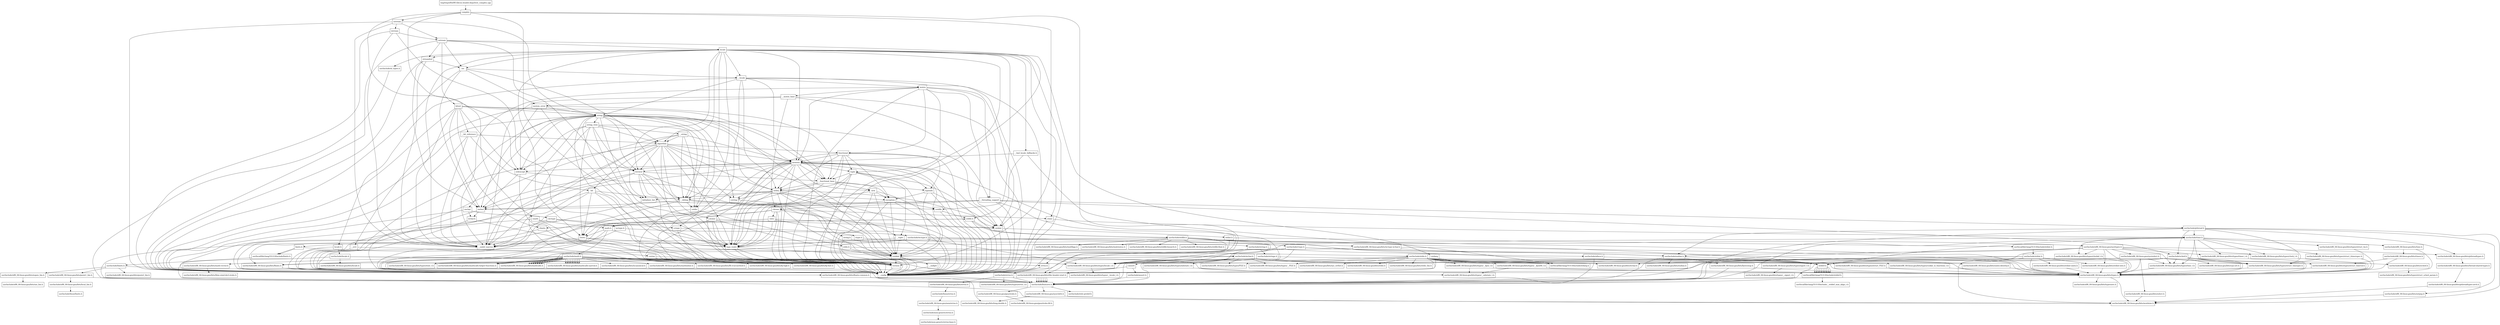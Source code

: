 digraph "dependencies" {
  header_1 [ shape="box", label="complex"];
  header_0 [ shape="box", label="tmp/tmpw8iwRO.libcxx.header.deps/test_complex.cpp"];
  header_2 [ shape="box", label="__config"];
  header_3 [ shape="box", label="usr/include/features.h"];
  header_4 [ shape="box", label="usr/include/stdc-predef.h"];
  header_5 [ shape="box", label="usr/include/x86_64-linux-gnu/sys/cdefs.h"];
  header_6 [ shape="box", label="usr/include/x86_64-linux-gnu/bits/wordsize.h"];
  header_7 [ shape="box", label="usr/include/x86_64-linux-gnu/bits/long-double.h"];
  header_8 [ shape="box", label="usr/include/x86_64-linux-gnu/gnu/stubs.h"];
  header_9 [ shape="box", label="usr/include/x86_64-linux-gnu/gnu/stubs-64.h"];
  header_11 [ shape="box", label="type_traits"];
  header_12 [ shape="box", label="cstddef"];
  header_13 [ shape="box", label="version"];
  header_14 [ shape="box", label="usr/local/lib/clang/10.0.0/include/stddef.h"];
  header_15 [ shape="box", label="usr/local/lib/clang/10.0.0/include/__stddef_max_align_t.h"];
  header_16 [ shape="box", label="__nullptr"];
  header_17 [ shape="box", label="stdexcept"];
  header_18 [ shape="box", label="exception"];
  header_19 [ shape="box", label="cstdlib"];
  header_20 [ shape="box", label="stdlib.h"];
  header_21 [ shape="box", label="usr/include/stdlib.h"];
  header_22 [ shape="box", label="usr/include/x86_64-linux-gnu/bits/libc-header-start.h"];
  header_23 [ shape="box", label="stddef.h"];
  header_24 [ shape="box", label="usr/include/x86_64-linux-gnu/bits/waitflags.h"];
  header_25 [ shape="box", label="usr/include/x86_64-linux-gnu/bits/waitstatus.h"];
  header_26 [ shape="box", label="usr/include/x86_64-linux-gnu/bits/floatn.h"];
  header_27 [ shape="box", label="usr/include/x86_64-linux-gnu/bits/floatn-common.h"];
  header_28 [ shape="box", label="usr/include/x86_64-linux-gnu/bits/types/locale_t.h"];
  header_29 [ shape="box", label="usr/include/x86_64-linux-gnu/bits/types/__locale_t.h"];
  header_30 [ shape="box", label="usr/include/x86_64-linux-gnu/sys/types.h"];
  header_31 [ shape="box", label="usr/include/x86_64-linux-gnu/bits/types.h"];
  header_32 [ shape="box", label="usr/include/x86_64-linux-gnu/bits/typesizes.h"];
  header_33 [ shape="box", label="usr/include/x86_64-linux-gnu/bits/types/clock_t.h"];
  header_34 [ shape="box", label="usr/include/x86_64-linux-gnu/bits/types/clockid_t.h"];
  header_35 [ shape="box", label="usr/include/x86_64-linux-gnu/bits/types/time_t.h"];
  header_36 [ shape="box", label="usr/include/x86_64-linux-gnu/bits/types/timer_t.h"];
  header_37 [ shape="box", label="usr/include/x86_64-linux-gnu/bits/stdint-intn.h"];
  header_38 [ shape="box", label="usr/include/endian.h"];
  header_39 [ shape="box", label="usr/include/x86_64-linux-gnu/bits/endian.h"];
  header_40 [ shape="box", label="usr/include/x86_64-linux-gnu/bits/byteswap.h"];
  header_41 [ shape="box", label="usr/include/x86_64-linux-gnu/bits/uintn-identity.h"];
  header_42 [ shape="box", label="usr/include/x86_64-linux-gnu/sys/select.h"];
  header_43 [ shape="box", label="usr/include/x86_64-linux-gnu/bits/select.h"];
  header_44 [ shape="box", label="usr/include/x86_64-linux-gnu/bits/types/sigset_t.h"];
  header_45 [ shape="box", label="usr/include/x86_64-linux-gnu/bits/types/__sigset_t.h"];
  header_46 [ shape="box", label="usr/include/x86_64-linux-gnu/bits/types/struct_timeval.h"];
  header_47 [ shape="box", label="usr/include/x86_64-linux-gnu/bits/types/struct_timespec.h"];
  header_48 [ shape="box", label="usr/include/x86_64-linux-gnu/bits/pthreadtypes.h"];
  header_49 [ shape="box", label="usr/include/x86_64-linux-gnu/bits/thread-shared-types.h"];
  header_50 [ shape="box", label="usr/include/x86_64-linux-gnu/bits/pthreadtypes-arch.h"];
  header_51 [ shape="box", label="usr/include/alloca.h"];
  header_52 [ shape="box", label="usr/include/x86_64-linux-gnu/bits/stdlib-bsearch.h"];
  header_53 [ shape="box", label="usr/include/x86_64-linux-gnu/bits/stdlib-float.h"];
  header_54 [ shape="box", label="math.h"];
  header_55 [ shape="box", label="usr/include/math.h"];
  header_56 [ shape="box", label="usr/include/x86_64-linux-gnu/bits/math-vector.h"];
  header_57 [ shape="box", label="usr/include/x86_64-linux-gnu/bits/libm-simd-decl-stubs.h"];
  header_58 [ shape="box", label="usr/include/x86_64-linux-gnu/bits/flt-eval-method.h"];
  header_59 [ shape="box", label="usr/include/x86_64-linux-gnu/bits/fp-logb.h"];
  header_60 [ shape="box", label="usr/include/x86_64-linux-gnu/bits/fp-fast.h"];
  header_61 [ shape="box", label="usr/include/x86_64-linux-gnu/bits/mathcalls-helper-functions.h"];
  header_62 [ shape="box", label="usr/include/x86_64-linux-gnu/bits/mathcalls.h"];
  header_63 [ shape="box", label="usr/include/x86_64-linux-gnu/bits/mathcalls-narrow.h"];
  header_64 [ shape="box", label="usr/include/x86_64-linux-gnu/bits/iscanonical.h"];
  header_65 [ shape="box", label="usr/include/x86_64-linux-gnu/bits/mathinline.h"];
  header_66 [ shape="box", label="limits"];
  header_67 [ shape="box", label="__undef_macros"];
  header_68 [ shape="box", label="iosfwd"];
  header_69 [ shape="box", label="wchar.h"];
  header_70 [ shape="box", label="usr/include/wchar.h"];
  header_71 [ shape="box", label="usr/local/lib/clang/10.0.0/include/stdarg.h"];
  header_72 [ shape="box", label="usr/include/x86_64-linux-gnu/bits/wchar.h"];
  header_73 [ shape="box", label="usr/include/x86_64-linux-gnu/bits/types/wint_t.h"];
  header_74 [ shape="box", label="usr/include/x86_64-linux-gnu/bits/types/mbstate_t.h"];
  header_75 [ shape="box", label="usr/include/x86_64-linux-gnu/bits/types/__mbstate_t.h"];
  header_76 [ shape="box", label="usr/include/x86_64-linux-gnu/bits/types/__FILE.h"];
  header_77 [ shape="box", label="usr/include/x86_64-linux-gnu/bits/types/FILE.h"];
  header_78 [ shape="box", label="cmath"];
  header_79 [ shape="box", label="sstream"];
  header_80 [ shape="box", label="ostream"];
  header_81 [ shape="box", label="ios"];
  header_82 [ shape="box", label="__locale"];
  header_83 [ shape="box", label="string"];
  header_84 [ shape="box", label="string_view"];
  header_85 [ shape="box", label="__string"];
  header_86 [ shape="box", label="algorithm"];
  header_87 [ shape="box", label="initializer_list"];
  header_88 [ shape="box", label="cstring"];
  header_89 [ shape="box", label="string.h"];
  header_90 [ shape="box", label="usr/include/string.h"];
  header_91 [ shape="box", label="usr/include/strings.h"];
  header_92 [ shape="box", label="utility"];
  header_93 [ shape="box", label="__tuple"];
  header_94 [ shape="box", label="cstdint"];
  header_95 [ shape="box", label="stdint.h"];
  header_96 [ shape="box", label="usr/local/lib/clang/10.0.0/include/stdint.h"];
  header_97 [ shape="box", label="usr/include/stdint.h"];
  header_98 [ shape="box", label="usr/include/x86_64-linux-gnu/bits/stdint-uintn.h"];
  header_99 [ shape="box", label="__debug"];
  header_100 [ shape="box", label="cstdio"];
  header_101 [ shape="box", label="stdio.h"];
  header_102 [ shape="box", label="usr/include/stdio.h"];
  header_103 [ shape="box", label="usr/include/x86_64-linux-gnu/bits/types/__fpos_t.h"];
  header_104 [ shape="box", label="usr/include/x86_64-linux-gnu/bits/types/__fpos64_t.h"];
  header_105 [ shape="box", label="usr/include/x86_64-linux-gnu/bits/types/struct_FILE.h"];
  header_106 [ shape="box", label="usr/include/x86_64-linux-gnu/bits/types/cookie_io_functions_t.h"];
  header_107 [ shape="box", label="usr/include/x86_64-linux-gnu/bits/stdio_lim.h"];
  header_108 [ shape="box", label="usr/include/x86_64-linux-gnu/bits/sys_errlist.h"];
  header_109 [ shape="box", label="usr/include/x86_64-linux-gnu/bits/stdio.h"];
  header_110 [ shape="box", label="memory"];
  header_111 [ shape="box", label="typeinfo"];
  header_112 [ shape="box", label="new"];
  header_113 [ shape="box", label="iterator"];
  header_114 [ shape="box", label="__functional_base"];
  header_115 [ shape="box", label="tuple"];
  header_116 [ shape="box", label="cassert"];
  header_117 [ shape="box", label="usr/include/assert.h"];
  header_118 [ shape="box", label="atomic"];
  header_119 [ shape="box", label="functional"];
  header_120 [ shape="box", label="bit"];
  header_121 [ shape="box", label="cwchar"];
  header_122 [ shape="box", label="cwctype"];
  header_123 [ shape="box", label="cctype"];
  header_124 [ shape="box", label="ctype.h"];
  header_125 [ shape="box", label="usr/include/ctype.h"];
  header_126 [ shape="box", label="wctype.h"];
  header_127 [ shape="box", label="usr/include/wctype.h"];
  header_128 [ shape="box", label="usr/include/x86_64-linux-gnu/bits/wctype-wchar.h"];
  header_129 [ shape="box", label="mutex"];
  header_130 [ shape="box", label="__mutex_base"];
  header_131 [ shape="box", label="chrono"];
  header_132 [ shape="box", label="ctime"];
  header_133 [ shape="box", label="usr/include/time.h"];
  header_134 [ shape="box", label="usr/include/x86_64-linux-gnu/bits/time.h"];
  header_135 [ shape="box", label="usr/include/x86_64-linux-gnu/bits/timex.h"];
  header_136 [ shape="box", label="usr/include/x86_64-linux-gnu/bits/types/struct_tm.h"];
  header_137 [ shape="box", label="usr/include/x86_64-linux-gnu/bits/types/struct_itimerspec.h"];
  header_138 [ shape="box", label="ratio"];
  header_139 [ shape="box", label="climits"];
  header_140 [ shape="box", label="limits.h"];
  header_141 [ shape="box", label="usr/local/lib/clang/10.0.0/include/limits.h"];
  header_142 [ shape="box", label="usr/include/limits.h"];
  header_143 [ shape="box", label="usr/include/x86_64-linux-gnu/bits/posix1_lim.h"];
  header_144 [ shape="box", label="usr/include/x86_64-linux-gnu/bits/local_lim.h"];
  header_145 [ shape="box", label="usr/include/linux/limits.h"];
  header_146 [ shape="box", label="usr/include/x86_64-linux-gnu/bits/posix2_lim.h"];
  header_147 [ shape="box", label="usr/include/x86_64-linux-gnu/bits/xopen_lim.h"];
  header_148 [ shape="box", label="usr/include/x86_64-linux-gnu/bits/uio_lim.h"];
  header_149 [ shape="box", label="system_error"];
  header_150 [ shape="box", label="__errc"];
  header_151 [ shape="box", label="cerrno"];
  header_152 [ shape="box", label="errno.h"];
  header_153 [ shape="box", label="usr/include/errno.h"];
  header_154 [ shape="box", label="usr/include/x86_64-linux-gnu/bits/errno.h"];
  header_155 [ shape="box", label="usr/include/linux/errno.h"];
  header_156 [ shape="box", label="usr/include/x86_64-linux-gnu/asm/errno.h"];
  header_157 [ shape="box", label="usr/include/asm-generic/errno.h"];
  header_158 [ shape="box", label="usr/include/asm-generic/errno-base.h"];
  header_159 [ shape="box", label="usr/include/x86_64-linux-gnu/bits/types/error_t.h"];
  header_160 [ shape="box", label="__threading_support"];
  header_10 [ shape="box", label="usr/include/pthread.h"];
  header_161 [ shape="box", label="usr/include/sched.h"];
  header_162 [ shape="box", label="usr/include/x86_64-linux-gnu/bits/sched.h"];
  header_163 [ shape="box", label="usr/include/x86_64-linux-gnu/bits/types/struct_sched_param.h"];
  header_164 [ shape="box", label="usr/include/x86_64-linux-gnu/bits/cpu-set.h"];
  header_165 [ shape="box", label="usr/include/x86_64-linux-gnu/bits/setjmp.h"];
  header_166 [ shape="box", label="locale.h"];
  header_167 [ shape="box", label="usr/include/locale.h"];
  header_168 [ shape="box", label="usr/include/x86_64-linux-gnu/bits/locale.h"];
  header_169 [ shape="box", label="streambuf"];
  header_170 [ shape="box", label="locale"];
  header_171 [ shape="box", label="cstdarg"];
  header_172 [ shape="box", label="usr/include/nl_types.h"];
  header_173 [ shape="box", label="__bsd_locale_fallbacks.h"];
  header_174 [ shape="box", label="bitset"];
  header_175 [ shape="box", label="__bit_reference"];
  header_176 [ shape="box", label="istream"];
  header_151 -> header_2;
  header_151 -> header_152;
  header_0 -> header_1;
  header_138 -> header_2;
  header_138 -> header_94;
  header_138 -> header_139;
  header_138 -> header_11;
  header_138 -> header_67;
  header_26 -> header_3;
  header_26 -> header_27;
  header_106 -> header_31;
  header_143 -> header_6;
  header_143 -> header_144;
  header_115 -> header_2;
  header_115 -> header_93;
  header_115 -> header_12;
  header_115 -> header_11;
  header_115 -> header_114;
  header_115 -> header_92;
  header_115 -> header_13;
  header_134 -> header_31;
  header_134 -> header_135;
  header_139 -> header_2;
  header_139 -> header_140;
  header_176 -> header_2;
  header_176 -> header_13;
  header_176 -> header_80;
  header_176 -> header_67;
  header_153 -> header_3;
  header_153 -> header_154;
  header_153 -> header_159;
  header_8 -> header_9;
  header_18 -> header_2;
  header_18 -> header_12;
  header_18 -> header_19;
  header_18 -> header_11;
  header_18 -> header_13;
  header_90 -> header_22;
  header_90 -> header_23;
  header_90 -> header_28;
  header_90 -> header_91;
  header_89 -> header_2;
  header_89 -> header_90;
  header_30 -> header_3;
  header_30 -> header_31;
  header_30 -> header_33;
  header_30 -> header_34;
  header_30 -> header_35;
  header_30 -> header_36;
  header_30 -> header_23;
  header_30 -> header_37;
  header_30 -> header_38;
  header_30 -> header_42;
  header_30 -> header_48;
  header_10 -> header_3;
  header_10 -> header_38;
  header_10 -> header_161;
  header_10 -> header_133;
  header_10 -> header_48;
  header_10 -> header_165;
  header_10 -> header_6;
  header_10 -> header_47;
  header_112 -> header_2;
  header_112 -> header_18;
  header_112 -> header_11;
  header_112 -> header_12;
  header_112 -> header_13;
  header_132 -> header_2;
  header_132 -> header_133;
  header_56 -> header_57;
  header_16 -> header_2;
  header_91 -> header_3;
  header_91 -> header_23;
  header_91 -> header_28;
  header_140 -> header_2;
  header_140 -> header_141;
  header_140 -> header_141;
  header_137 -> header_31;
  header_137 -> header_47;
  header_3 -> header_4;
  header_3 -> header_5;
  header_3 -> header_8;
  header_131 -> header_2;
  header_131 -> header_132;
  header_131 -> header_11;
  header_131 -> header_138;
  header_131 -> header_66;
  header_131 -> header_13;
  header_131 -> header_67;
  header_44 -> header_45;
  header_169 -> header_2;
  header_169 -> header_68;
  header_169 -> header_81;
  header_169 -> header_67;
  header_170 -> header_2;
  header_170 -> header_82;
  header_170 -> header_99;
  header_170 -> header_86;
  header_170 -> header_110;
  header_170 -> header_81;
  header_170 -> header_169;
  header_170 -> header_113;
  header_170 -> header_66;
  header_170 -> header_13;
  header_170 -> header_171;
  header_170 -> header_19;
  header_170 -> header_132;
  header_170 -> header_100;
  header_170 -> header_172;
  header_170 -> header_173;
  header_170 -> header_67;
  header_2 -> header_3;
  header_22 -> header_3;
  header_22 -> header_3;
  header_22 -> header_3;
  header_22 -> header_3;
  header_22 -> header_3;
  header_22 -> header_3;
  header_22 -> header_3;
  header_84 -> header_2;
  header_84 -> header_85;
  header_84 -> header_86;
  header_84 -> header_113;
  header_84 -> header_66;
  header_84 -> header_17;
  header_84 -> header_13;
  header_84 -> header_99;
  header_84 -> header_67;
  header_114 -> header_2;
  header_114 -> header_11;
  header_114 -> header_111;
  header_114 -> header_18;
  header_114 -> header_112;
  header_114 -> header_92;
  header_119 -> header_2;
  header_119 -> header_11;
  header_119 -> header_111;
  header_119 -> header_18;
  header_119 -> header_110;
  header_119 -> header_115;
  header_119 -> header_92;
  header_119 -> header_13;
  header_119 -> header_114;
  header_43 -> header_6;
  header_100 -> header_2;
  header_100 -> header_101;
  header_174 -> header_2;
  header_174 -> header_175;
  header_174 -> header_12;
  header_174 -> header_139;
  header_174 -> header_83;
  header_174 -> header_17;
  header_174 -> header_68;
  header_174 -> header_114;
  header_174 -> header_67;
  header_162 -> header_163;
  header_172 -> header_3;
  header_5 -> header_6;
  header_5 -> header_7;
  header_40 -> header_3;
  header_40 -> header_31;
  header_136 -> header_31;
  header_85 -> header_2;
  header_85 -> header_86;
  header_85 -> header_100;
  header_85 -> header_110;
  header_85 -> header_99;
  header_85 -> header_67;
  header_95 -> header_2;
  header_95 -> header_96;
  header_47 -> header_31;
  header_101 -> header_2;
  header_101 -> header_102;
  header_126 -> header_2;
  header_126 -> header_127;
  header_128 -> header_31;
  header_128 -> header_73;
  header_128 -> header_38;
  header_27 -> header_3;
  header_27 -> header_7;
  header_11 -> header_2;
  header_11 -> header_12;
  header_11 -> header_13;
  header_17 -> header_2;
  header_17 -> header_18;
  header_17 -> header_68;
  header_51 -> header_3;
  header_51 -> header_23;
  header_38 -> header_3;
  header_38 -> header_39;
  header_38 -> header_40;
  header_38 -> header_41;
  header_20 -> header_2;
  header_20 -> header_21;
  header_20 -> header_54;
  header_20 -> header_21;
  header_123 -> header_2;
  header_123 -> header_124;
  header_104 -> header_31;
  header_104 -> header_75;
  header_96 -> header_97;
  header_50 -> header_6;
  header_88 -> header_2;
  header_88 -> header_89;
  header_122 -> header_2;
  header_122 -> header_123;
  header_122 -> header_126;
  header_142 -> header_22;
  header_142 -> header_143;
  header_142 -> header_146;
  header_142 -> header_147;
  header_154 -> header_155;
  header_46 -> header_31;
  header_93 -> header_2;
  header_93 -> header_12;
  header_93 -> header_11;
  header_86 -> header_2;
  header_86 -> header_87;
  header_86 -> header_11;
  header_86 -> header_88;
  header_86 -> header_92;
  header_86 -> header_110;
  header_86 -> header_119;
  header_86 -> header_113;
  header_86 -> header_12;
  header_86 -> header_120;
  header_86 -> header_13;
  header_86 -> header_99;
  header_86 -> header_67;
  header_155 -> header_156;
  header_21 -> header_22;
  header_21 -> header_23;
  header_21 -> header_24;
  header_21 -> header_25;
  header_21 -> header_26;
  header_21 -> header_28;
  header_21 -> header_30;
  header_21 -> header_51;
  header_21 -> header_52;
  header_21 -> header_53;
  header_99 -> header_2;
  header_99 -> header_68;
  header_99 -> header_19;
  header_99 -> header_100;
  header_99 -> header_12;
  header_80 -> header_2;
  header_80 -> header_81;
  header_80 -> header_169;
  header_80 -> header_170;
  header_80 -> header_113;
  header_80 -> header_174;
  header_80 -> header_13;
  header_36 -> header_31;
  header_12 -> header_2;
  header_12 -> header_13;
  header_12 -> header_14;
  header_12 -> header_16;
  header_160 -> header_2;
  header_160 -> header_131;
  header_160 -> header_68;
  header_160 -> header_152;
  header_160 -> header_10;
  header_160 -> header_161;
  header_160 -> header_67;
  header_157 -> header_158;
  header_111 -> header_2;
  header_111 -> header_18;
  header_111 -> header_12;
  header_111 -> header_94;
  header_34 -> header_31;
  header_129 -> header_2;
  header_129 -> header_130;
  header_129 -> header_94;
  header_129 -> header_119;
  header_129 -> header_110;
  header_129 -> header_115;
  header_129 -> header_13;
  header_129 -> header_160;
  header_129 -> header_67;
  header_14 -> header_15;
  header_133 -> header_3;
  header_133 -> header_23;
  header_133 -> header_134;
  header_133 -> header_33;
  header_133 -> header_35;
  header_133 -> header_136;
  header_133 -> header_47;
  header_133 -> header_34;
  header_133 -> header_36;
  header_133 -> header_137;
  header_133 -> header_28;
  header_117 -> header_3;
  header_35 -> header_31;
  header_1 -> header_2;
  header_1 -> header_11;
  header_1 -> header_17;
  header_1 -> header_78;
  header_1 -> header_79;
  header_1 -> header_13;
  header_23 -> header_14;
  header_23 -> header_14;
  header_23 -> header_14;
  header_23 -> header_14;
  header_23 -> header_14;
  header_23 -> header_14;
  header_23 -> header_14;
  header_23 -> header_14;
  header_23 -> header_14;
  header_23 -> header_14;
  header_141 -> header_142;
  header_94 -> header_2;
  header_94 -> header_95;
  header_105 -> header_31;
  header_98 -> header_31;
  header_135 -> header_31;
  header_135 -> header_46;
  header_120 -> header_2;
  header_120 -> header_66;
  header_120 -> header_11;
  header_120 -> header_13;
  header_120 -> header_99;
  header_120 -> header_67;
  header_37 -> header_31;
  header_33 -> header_31;
  header_41 -> header_31;
  header_28 -> header_29;
  header_102 -> header_22;
  header_102 -> header_23;
  header_102 -> header_71;
  header_102 -> header_31;
  header_102 -> header_103;
  header_102 -> header_104;
  header_102 -> header_76;
  header_102 -> header_77;
  header_102 -> header_105;
  header_102 -> header_106;
  header_102 -> header_107;
  header_102 -> header_108;
  header_102 -> header_109;
  header_121 -> header_2;
  header_121 -> header_122;
  header_121 -> header_69;
  header_147 -> header_148;
  header_31 -> header_3;
  header_31 -> header_6;
  header_31 -> header_32;
  header_81 -> header_2;
  header_81 -> header_68;
  header_81 -> header_82;
  header_81 -> header_149;
  header_81 -> header_118;
  header_78 -> header_2;
  header_78 -> header_54;
  header_78 -> header_13;
  header_87 -> header_2;
  header_87 -> header_12;
  header_97 -> header_22;
  header_97 -> header_31;
  header_97 -> header_72;
  header_97 -> header_6;
  header_97 -> header_37;
  header_97 -> header_98;
  header_175 -> header_2;
  header_175 -> header_120;
  header_175 -> header_86;
  header_175 -> header_67;
  header_110 -> header_2;
  header_110 -> header_11;
  header_110 -> header_111;
  header_110 -> header_12;
  header_110 -> header_94;
  header_110 -> header_112;
  header_110 -> header_92;
  header_110 -> header_66;
  header_110 -> header_113;
  header_110 -> header_114;
  header_110 -> header_68;
  header_110 -> header_115;
  header_110 -> header_17;
  header_110 -> header_88;
  header_110 -> header_116;
  header_110 -> header_118;
  header_110 -> header_13;
  header_110 -> header_67;
  header_173 -> header_20;
  header_173 -> header_71;
  header_173 -> header_110;
  header_118 -> header_2;
  header_118 -> header_12;
  header_118 -> header_94;
  header_118 -> header_11;
  header_118 -> header_13;
  header_152 -> header_2;
  header_152 -> header_153;
  header_54 -> header_2;
  header_54 -> header_20;
  header_54 -> header_55;
  header_54 -> header_11;
  header_54 -> header_66;
  header_161 -> header_3;
  header_161 -> header_31;
  header_161 -> header_23;
  header_161 -> header_35;
  header_161 -> header_47;
  header_161 -> header_162;
  header_161 -> header_164;
  header_55 -> header_22;
  header_55 -> header_31;
  header_55 -> header_56;
  header_55 -> header_26;
  header_55 -> header_58;
  header_55 -> header_59;
  header_55 -> header_60;
  header_55 -> header_61;
  header_55 -> header_62;
  header_55 -> header_61;
  header_55 -> header_62;
  header_55 -> header_61;
  header_55 -> header_62;
  header_55 -> header_62;
  header_55 -> header_62;
  header_55 -> header_62;
  header_55 -> header_62;
  header_55 -> header_63;
  header_55 -> header_63;
  header_55 -> header_63;
  header_55 -> header_63;
  header_55 -> header_63;
  header_55 -> header_63;
  header_55 -> header_63;
  header_55 -> header_63;
  header_55 -> header_63;
  header_55 -> header_64;
  header_55 -> header_65;
  header_130 -> header_2;
  header_130 -> header_131;
  header_130 -> header_149;
  header_130 -> header_160;
  header_130 -> header_67;
  header_127 -> header_3;
  header_127 -> header_31;
  header_127 -> header_73;
  header_127 -> header_128;
  header_127 -> header_28;
  header_49 -> header_50;
  header_167 -> header_3;
  header_167 -> header_23;
  header_167 -> header_168;
  header_167 -> header_28;
  header_68 -> header_2;
  header_68 -> header_69;
  header_82 -> header_2;
  header_82 -> header_83;
  header_82 -> header_110;
  header_82 -> header_92;
  header_82 -> header_129;
  header_82 -> header_94;
  header_82 -> header_123;
  header_82 -> header_166;
  header_149 -> header_150;
  header_149 -> header_11;
  header_149 -> header_17;
  header_149 -> header_114;
  header_149 -> header_83;
  header_156 -> header_157;
  header_42 -> header_3;
  header_42 -> header_31;
  header_42 -> header_43;
  header_42 -> header_44;
  header_42 -> header_35;
  header_42 -> header_46;
  header_42 -> header_47;
  header_79 -> header_2;
  header_79 -> header_80;
  header_79 -> header_176;
  header_79 -> header_83;
  header_79 -> header_67;
  header_166 -> header_2;
  header_166 -> header_167;
  header_69 -> header_2;
  header_69 -> header_70;
  header_113 -> header_2;
  header_113 -> header_68;
  header_113 -> header_114;
  header_113 -> header_11;
  header_113 -> header_12;
  header_113 -> header_87;
  header_113 -> header_13;
  header_113 -> header_99;
  header_66 -> header_2;
  header_66 -> header_11;
  header_66 -> header_67;
  header_66 -> header_13;
  header_19 -> header_2;
  header_19 -> header_20;
  header_70 -> header_22;
  header_70 -> header_26;
  header_70 -> header_23;
  header_70 -> header_71;
  header_70 -> header_72;
  header_70 -> header_73;
  header_70 -> header_74;
  header_70 -> header_76;
  header_70 -> header_77;
  header_70 -> header_28;
  header_165 -> header_6;
  header_116 -> header_2;
  header_116 -> header_117;
  header_125 -> header_3;
  header_125 -> header_31;
  header_125 -> header_38;
  header_125 -> header_28;
  header_13 -> header_2;
  header_48 -> header_49;
  header_83 -> header_2;
  header_83 -> header_84;
  header_83 -> header_68;
  header_83 -> header_88;
  header_83 -> header_100;
  header_83 -> header_121;
  header_83 -> header_86;
  header_83 -> header_113;
  header_83 -> header_92;
  header_83 -> header_110;
  header_83 -> header_17;
  header_83 -> header_11;
  header_83 -> header_87;
  header_83 -> header_114;
  header_83 -> header_13;
  header_83 -> header_94;
  header_83 -> header_99;
  header_83 -> header_67;
  header_171 -> header_2;
  header_171 -> header_71;
  header_144 -> header_145;
  header_74 -> header_75;
  header_103 -> header_31;
  header_103 -> header_75;
  header_124 -> header_2;
  header_124 -> header_125;
  header_92 -> header_2;
  header_92 -> header_93;
  header_92 -> header_11;
  header_92 -> header_87;
  header_92 -> header_12;
  header_92 -> header_88;
  header_92 -> header_94;
  header_92 -> header_13;
  header_92 -> header_99;
  header_150 -> header_2;
  header_150 -> header_151;
}
